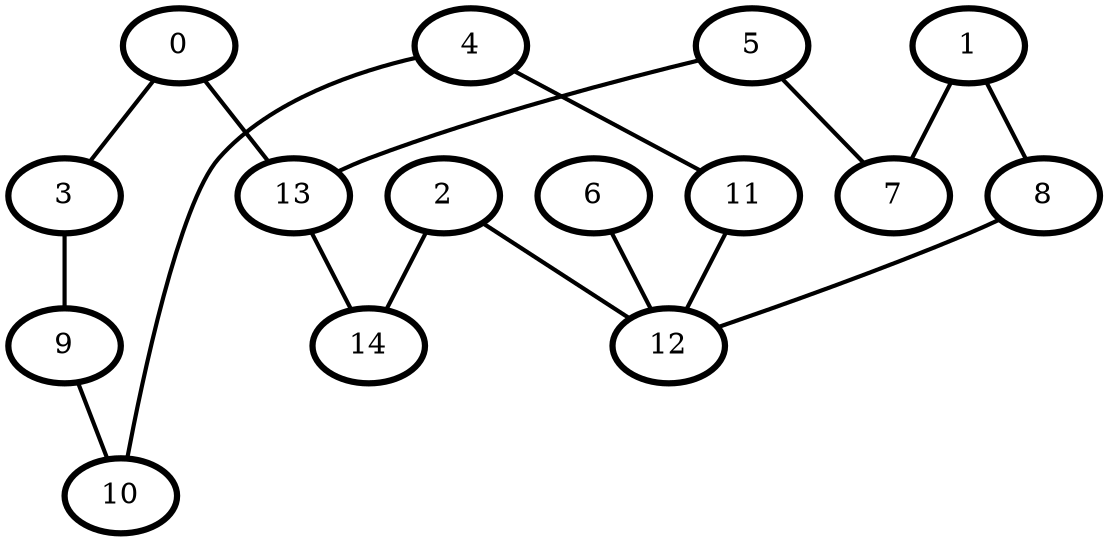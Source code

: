 graph G {
    0 [penwidth=3]
    1 [penwidth=3]
    2 [penwidth=3]
    3 [penwidth=3]
    4 [penwidth=3]
    5 [penwidth=3]
    6 [penwidth=3]
    7 [penwidth=3]
    8 [penwidth=3]
    9 [penwidth=3]
    10 [penwidth=3]
    11 [penwidth=3]
    12 [penwidth=3]
    13 [penwidth=3]
    14 [penwidth=3]

    6--12 [penwidth=2]
    8--12 [penwidth=2]
    4--10 [penwidth=2]
    11--12 [penwidth=2]
    0--3 [penwidth=2]
    4--11 [penwidth=2]
    1--8 [penwidth=2]
    5--7 [penwidth=2]
    13--14 [penwidth=2]
    0--13 [penwidth=2]
    2--14 [penwidth=2]
    5--13 [penwidth=2]
    3--9 [penwidth=2]
    1--7 [penwidth=2]
    2--12 [penwidth=2]
    9--10 [penwidth=2]
}